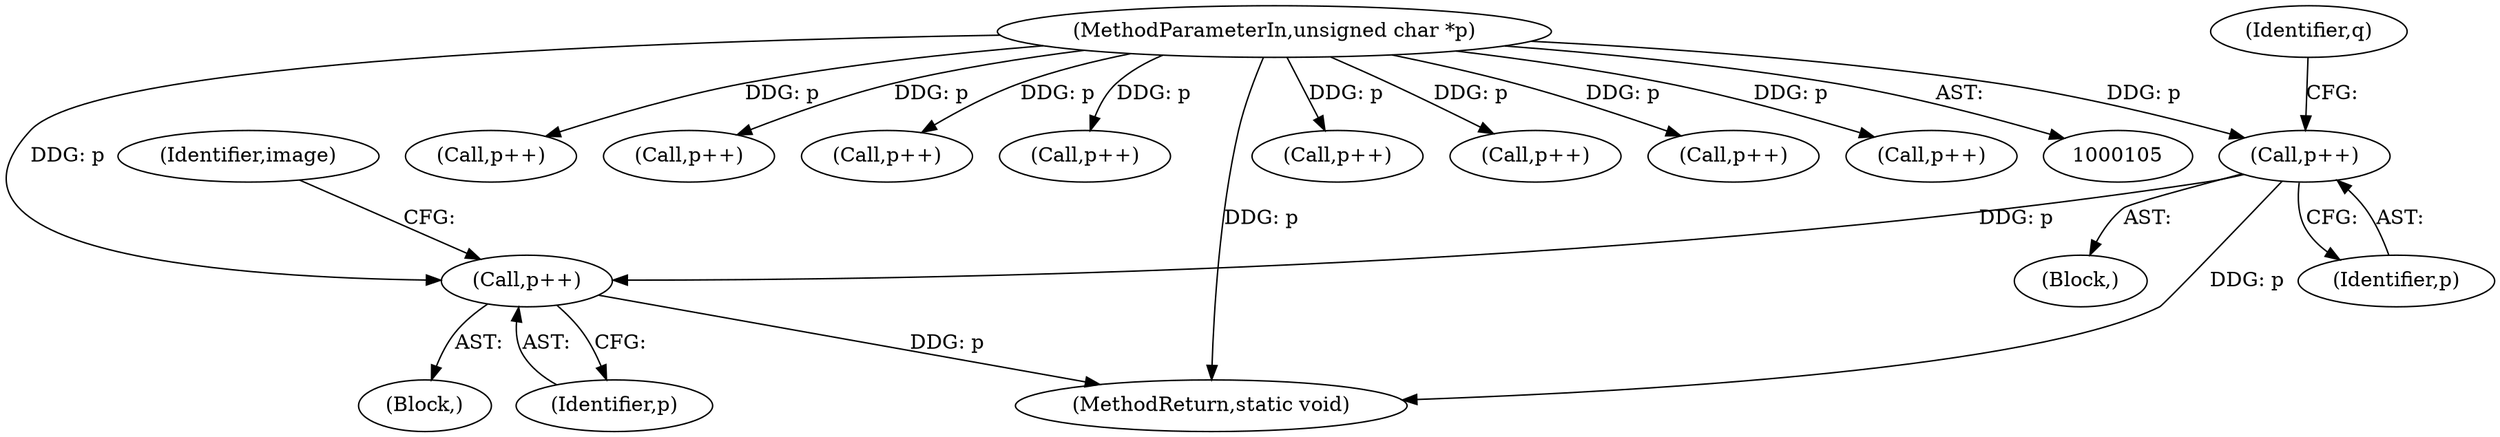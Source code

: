 digraph "0_ImageMagick_b6ae2f9e0ab13343c0281732d479757a8e8979c7@pointer" {
"1000523" [label="(Call,p++)"];
"1000414" [label="(Call,p++)"];
"1000106" [label="(MethodParameterIn,unsigned char *p)"];
"1000528" [label="(Identifier,image)"];
"1000786" [label="(Call,p++)"];
"1000206" [label="(Call,p++)"];
"1000661" [label="(Call,p++)"];
"1000524" [label="(Identifier,p)"];
"1000414" [label="(Call,p++)"];
"1000417" [label="(Identifier,q)"];
"1000415" [label="(Identifier,p)"];
"1000731" [label="(Call,p++)"];
"1000311" [label="(Block,)"];
"1000106" [label="(MethodParameterIn,unsigned char *p)"];
"1000262" [label="(Call,p++)"];
"1000780" [label="(Call,p++)"];
"1000624" [label="(Call,p++)"];
"1000523" [label="(Call,p++)"];
"1000803" [label="(MethodReturn,static void)"];
"1000426" [label="(Block,)"];
"1000792" [label="(Call,p++)"];
"1000523" -> "1000426"  [label="AST: "];
"1000523" -> "1000524"  [label="CFG: "];
"1000524" -> "1000523"  [label="AST: "];
"1000528" -> "1000523"  [label="CFG: "];
"1000523" -> "1000803"  [label="DDG: p"];
"1000414" -> "1000523"  [label="DDG: p"];
"1000106" -> "1000523"  [label="DDG: p"];
"1000414" -> "1000311"  [label="AST: "];
"1000414" -> "1000415"  [label="CFG: "];
"1000415" -> "1000414"  [label="AST: "];
"1000417" -> "1000414"  [label="CFG: "];
"1000414" -> "1000803"  [label="DDG: p"];
"1000106" -> "1000414"  [label="DDG: p"];
"1000106" -> "1000105"  [label="AST: "];
"1000106" -> "1000803"  [label="DDG: p"];
"1000106" -> "1000206"  [label="DDG: p"];
"1000106" -> "1000262"  [label="DDG: p"];
"1000106" -> "1000624"  [label="DDG: p"];
"1000106" -> "1000661"  [label="DDG: p"];
"1000106" -> "1000731"  [label="DDG: p"];
"1000106" -> "1000780"  [label="DDG: p"];
"1000106" -> "1000786"  [label="DDG: p"];
"1000106" -> "1000792"  [label="DDG: p"];
}
